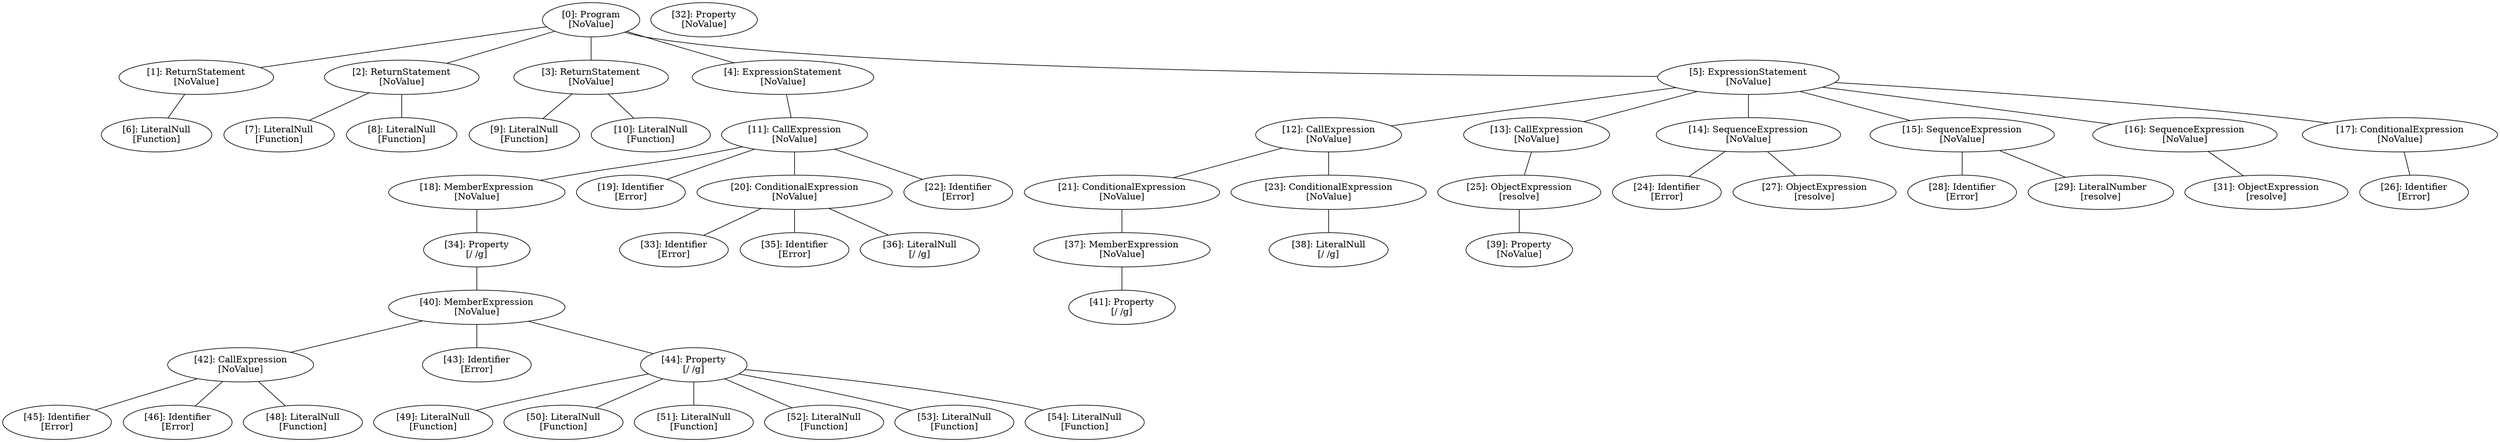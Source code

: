 // Result
graph {
	0 [label="[0]: Program
[NoValue]"]
	1 [label="[1]: ReturnStatement
[NoValue]"]
	2 [label="[2]: ReturnStatement
[NoValue]"]
	3 [label="[3]: ReturnStatement
[NoValue]"]
	4 [label="[4]: ExpressionStatement
[NoValue]"]
	5 [label="[5]: ExpressionStatement
[NoValue]"]
	6 [label="[6]: LiteralNull
[Function]"]
	7 [label="[7]: LiteralNull
[Function]"]
	8 [label="[8]: LiteralNull
[Function]"]
	9 [label="[9]: LiteralNull
[Function]"]
	10 [label="[10]: LiteralNull
[Function]"]
	11 [label="[11]: CallExpression
[NoValue]"]
	12 [label="[12]: CallExpression
[NoValue]"]
	13 [label="[13]: CallExpression
[NoValue]"]
	14 [label="[14]: SequenceExpression
[NoValue]"]
	15 [label="[15]: SequenceExpression
[NoValue]"]
	16 [label="[16]: SequenceExpression
[NoValue]"]
	17 [label="[17]: ConditionalExpression
[NoValue]"]
	18 [label="[18]: MemberExpression
[NoValue]"]
	19 [label="[19]: Identifier
[Error]"]
	20 [label="[20]: ConditionalExpression
[NoValue]"]
	21 [label="[21]: ConditionalExpression
[NoValue]"]
	22 [label="[22]: Identifier
[Error]"]
	23 [label="[23]: ConditionalExpression
[NoValue]"]
	24 [label="[24]: Identifier
[Error]"]
	25 [label="[25]: ObjectExpression
[resolve]"]
	26 [label="[26]: Identifier
[Error]"]
	27 [label="[27]: ObjectExpression
[resolve]"]
	28 [label="[28]: Identifier
[Error]"]
	29 [label="[29]: LiteralNumber
[resolve]"]
	31 [label="[31]: ObjectExpression
[resolve]"]
	32 [label="[32]: Property
[NoValue]"]
	33 [label="[33]: Identifier
[Error]"]
	34 [label="[34]: Property
[/ /g]"]
	35 [label="[35]: Identifier
[Error]"]
	36 [label="[36]: LiteralNull
[/ /g]"]
	37 [label="[37]: MemberExpression
[NoValue]"]
	38 [label="[38]: LiteralNull
[/ /g]"]
	39 [label="[39]: Property
[NoValue]"]
	40 [label="[40]: MemberExpression
[NoValue]"]
	41 [label="[41]: Property
[/ /g]"]
	42 [label="[42]: CallExpression
[NoValue]"]
	43 [label="[43]: Identifier
[Error]"]
	44 [label="[44]: Property
[/ /g]"]
	45 [label="[45]: Identifier
[Error]"]
	46 [label="[46]: Identifier
[Error]"]
	48 [label="[48]: LiteralNull
[Function]"]
	49 [label="[49]: LiteralNull
[Function]"]
	50 [label="[50]: LiteralNull
[Function]"]
	51 [label="[51]: LiteralNull
[Function]"]
	52 [label="[52]: LiteralNull
[Function]"]
	53 [label="[53]: LiteralNull
[Function]"]
	54 [label="[54]: LiteralNull
[Function]"]
	0 -- 1
	0 -- 2
	0 -- 3
	0 -- 4
	0 -- 5
	1 -- 6
	2 -- 7
	2 -- 8
	3 -- 9
	3 -- 10
	4 -- 11
	5 -- 12
	5 -- 13
	5 -- 14
	5 -- 15
	5 -- 16
	5 -- 17
	11 -- 18
	11 -- 19
	11 -- 20
	11 -- 22
	12 -- 21
	12 -- 23
	13 -- 25
	14 -- 24
	14 -- 27
	15 -- 28
	15 -- 29
	16 -- 31
	17 -- 26
	18 -- 34
	20 -- 33
	20 -- 35
	20 -- 36
	21 -- 37
	23 -- 38
	25 -- 39
	34 -- 40
	37 -- 41
	40 -- 42
	40 -- 43
	40 -- 44
	42 -- 45
	42 -- 46
	42 -- 48
	44 -- 49
	44 -- 50
	44 -- 51
	44 -- 52
	44 -- 53
	44 -- 54
}
